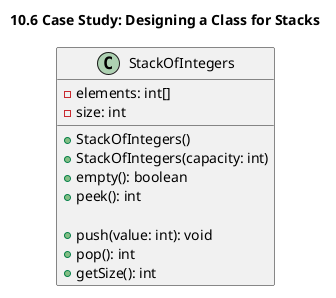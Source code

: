@startuml
title 10.6 Case Study: Designing a Class for Stacks
class StackOfIntegers {
    –elements: int[]
    –size: int

    +StackOfIntegers()
    +StackOfIntegers(capacity: int)
    +empty(): boolean
    +peek(): int

    +push(value: int): void
    +pop(): int
    +getSize(): int
}
@enduml

